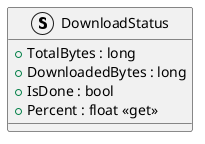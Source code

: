 @startuml
struct DownloadStatus {
    + TotalBytes : long
    + DownloadedBytes : long
    + IsDone : bool
    + Percent : float <<get>>
}
@enduml
